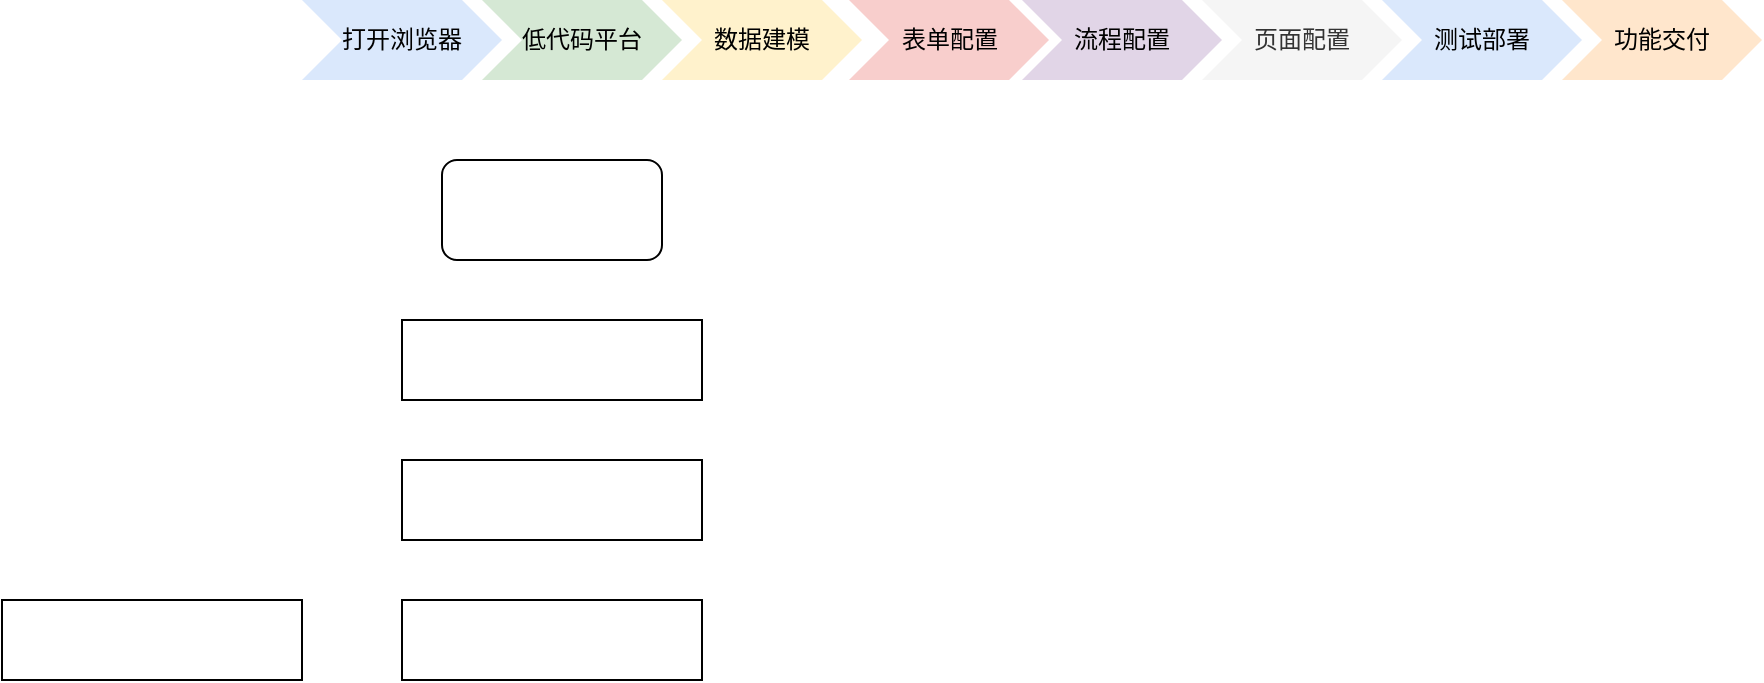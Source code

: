 <mxfile version="24.4.9" type="github">
  <diagram name="第 1 页" id="l0pJrwIypnOhL1vik2vc">
    <mxGraphModel dx="2261" dy="780" grid="1" gridSize="10" guides="1" tooltips="1" connect="1" arrows="1" fold="1" page="1" pageScale="1" pageWidth="827" pageHeight="1169" math="0" shadow="0">
      <root>
        <mxCell id="0" />
        <mxCell id="1" parent="0" />
        <mxCell id="jN93XGEVnZCFCc_mKqZj-2" value="打开浏览器" style="shape=step;perimeter=stepPerimeter;whiteSpace=wrap;html=1;fixedSize=1;fillColor=#dae8fc;strokeColor=none;" parent="1" vertex="1">
          <mxGeometry x="50" y="80" width="100" height="40" as="geometry" />
        </mxCell>
        <mxCell id="jN93XGEVnZCFCc_mKqZj-3" value="低代码平台" style="shape=step;perimeter=stepPerimeter;whiteSpace=wrap;html=1;fixedSize=1;fillColor=#d5e8d4;strokeColor=none;" parent="1" vertex="1">
          <mxGeometry x="140" y="80" width="100" height="40" as="geometry" />
        </mxCell>
        <mxCell id="jN93XGEVnZCFCc_mKqZj-4" value="数据建模" style="shape=step;perimeter=stepPerimeter;whiteSpace=wrap;html=1;fixedSize=1;fillColor=#fff2cc;strokeColor=none;" parent="1" vertex="1">
          <mxGeometry x="230" y="80" width="100" height="40" as="geometry" />
        </mxCell>
        <mxCell id="jN93XGEVnZCFCc_mKqZj-5" value="表单配置" style="shape=step;perimeter=stepPerimeter;whiteSpace=wrap;html=1;fixedSize=1;fillColor=#f8cecc;strokeColor=none;" parent="1" vertex="1">
          <mxGeometry x="323.5" y="80" width="100" height="40" as="geometry" />
        </mxCell>
        <mxCell id="jN93XGEVnZCFCc_mKqZj-6" value="流程配置" style="shape=step;perimeter=stepPerimeter;whiteSpace=wrap;html=1;fixedSize=1;fillColor=#e1d5e7;strokeColor=none;" parent="1" vertex="1">
          <mxGeometry x="410" y="80" width="100" height="40" as="geometry" />
        </mxCell>
        <mxCell id="jN93XGEVnZCFCc_mKqZj-7" value="页面配置" style="shape=step;perimeter=stepPerimeter;whiteSpace=wrap;html=1;fixedSize=1;strokeColor=none;fillColor=#f5f5f5;fontColor=#333333;" parent="1" vertex="1">
          <mxGeometry x="500" y="80" width="100" height="40" as="geometry" />
        </mxCell>
        <mxCell id="jN93XGEVnZCFCc_mKqZj-8" value="测试部署" style="shape=step;perimeter=stepPerimeter;whiteSpace=wrap;html=1;fixedSize=1;fillColor=#dae8fc;strokeColor=none;" parent="1" vertex="1">
          <mxGeometry x="590" y="80" width="100" height="40" as="geometry" />
        </mxCell>
        <mxCell id="jN93XGEVnZCFCc_mKqZj-9" value="功能交付" style="shape=step;perimeter=stepPerimeter;whiteSpace=wrap;html=1;fixedSize=1;fillColor=#ffe6cc;strokeColor=none;" parent="1" vertex="1">
          <mxGeometry x="680" y="80" width="100" height="40" as="geometry" />
        </mxCell>
        <mxCell id="SXBOZSKDOJMhFdRG2WMg-1" value="" style="rounded=1;whiteSpace=wrap;html=1;" vertex="1" parent="1">
          <mxGeometry x="120" y="160" width="110" height="50" as="geometry" />
        </mxCell>
        <mxCell id="SXBOZSKDOJMhFdRG2WMg-2" value="" style="rounded=0;whiteSpace=wrap;html=1;" vertex="1" parent="1">
          <mxGeometry x="100" y="240" width="150" height="40" as="geometry" />
        </mxCell>
        <mxCell id="SXBOZSKDOJMhFdRG2WMg-3" value="" style="rounded=0;whiteSpace=wrap;html=1;" vertex="1" parent="1">
          <mxGeometry x="100" y="310" width="150" height="40" as="geometry" />
        </mxCell>
        <mxCell id="SXBOZSKDOJMhFdRG2WMg-4" value="" style="rounded=0;whiteSpace=wrap;html=1;" vertex="1" parent="1">
          <mxGeometry x="100" y="380" width="150" height="40" as="geometry" />
        </mxCell>
        <mxCell id="SXBOZSKDOJMhFdRG2WMg-5" value="" style="rounded=0;whiteSpace=wrap;html=1;" vertex="1" parent="1">
          <mxGeometry x="-100" y="380" width="150" height="40" as="geometry" />
        </mxCell>
      </root>
    </mxGraphModel>
  </diagram>
</mxfile>
